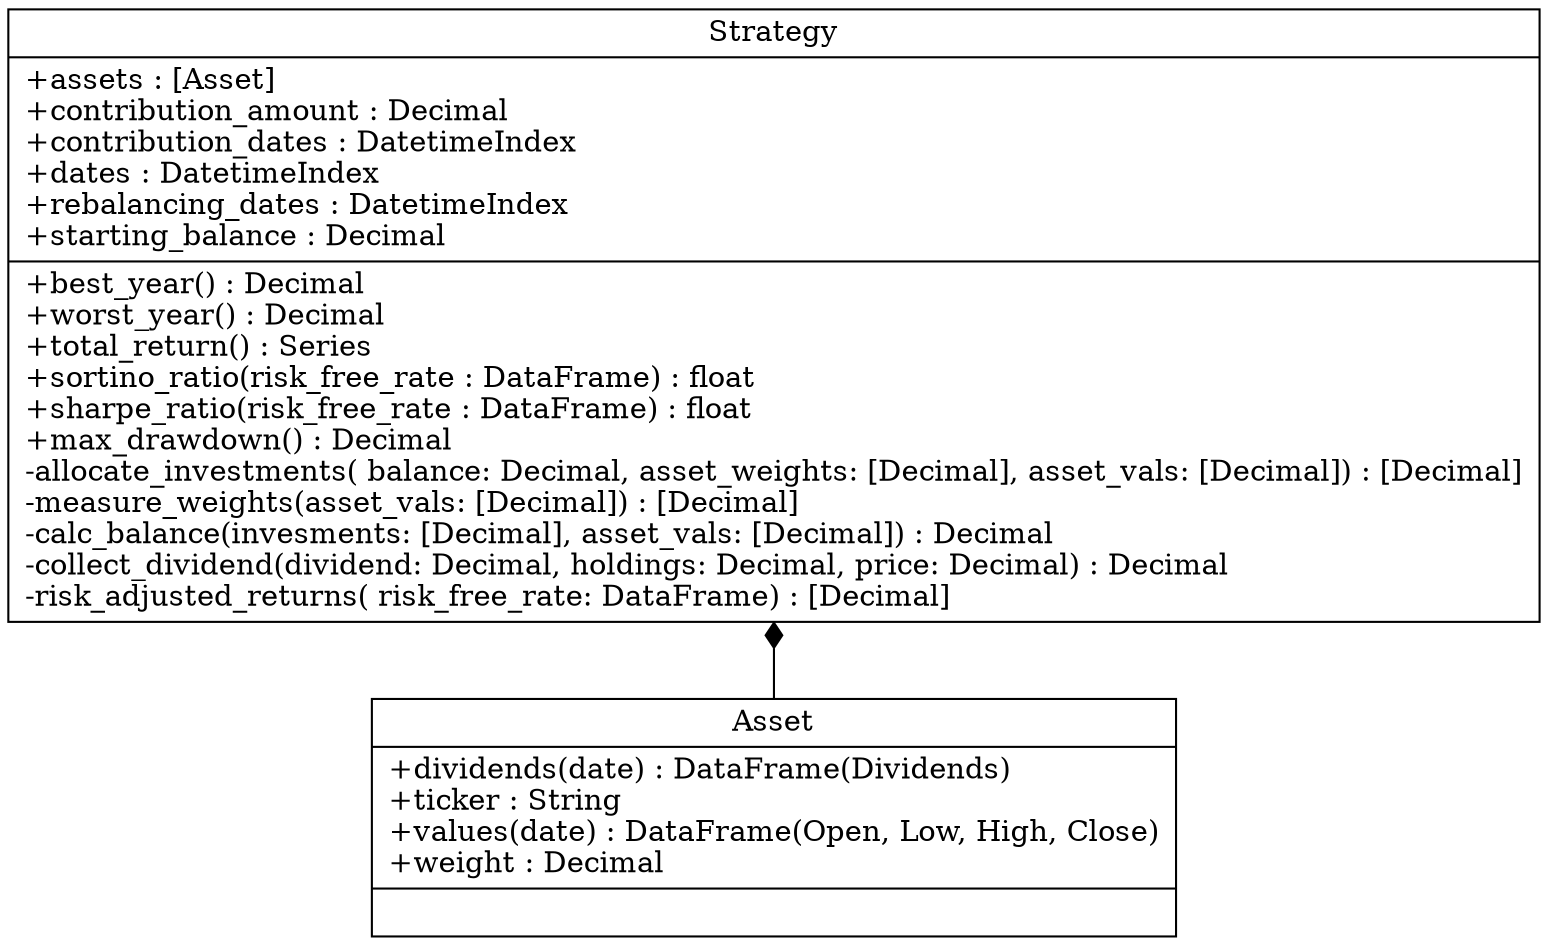 digraph "classes" {
charset="utf-8"
rankdir=BT
"0" [label="{Asset|+dividends(date) : DataFrame(Dividends)\l+ticker : String\l+values(date) : DataFrame(Open, Low, High, Close)\l+weight : Decimal\l|}", shape="record"];
"1" [label="{Strategy|+assets : [Asset]\l+contribution_amount : Decimal\l+contribution_dates : DatetimeIndex\l+dates : DatetimeIndex\l+rebalancing_dates : DatetimeIndex\l+starting_balance : Decimal\l|+best_year() : Decimal\l+worst_year() : Decimal\l+total_return() : Series\l+sortino_ratio(risk_free_rate : DataFrame) : float\l+sharpe_ratio(risk_free_rate : DataFrame) : float\l+max_drawdown() : Decimal\l-allocate_investments(
    balance: Decimal, asset_weights: [Decimal], asset_vals: [Decimal]) : [Decimal]\l-measure_weights(asset_vals: [Decimal]) : [Decimal]\l-calc_balance(invesments: [Decimal], asset_vals: [Decimal]) : Decimal\l-collect_dividend(dividend: Decimal, holdings: Decimal, price: Decimal) : Decimal\l-risk_adjusted_returns(
    risk_free_rate: DataFrame
) : [Decimal]\l}", shape="record"];
"0" -> "1" [arrowhead="diamond", arrowtail="none", style="solid"];

}
